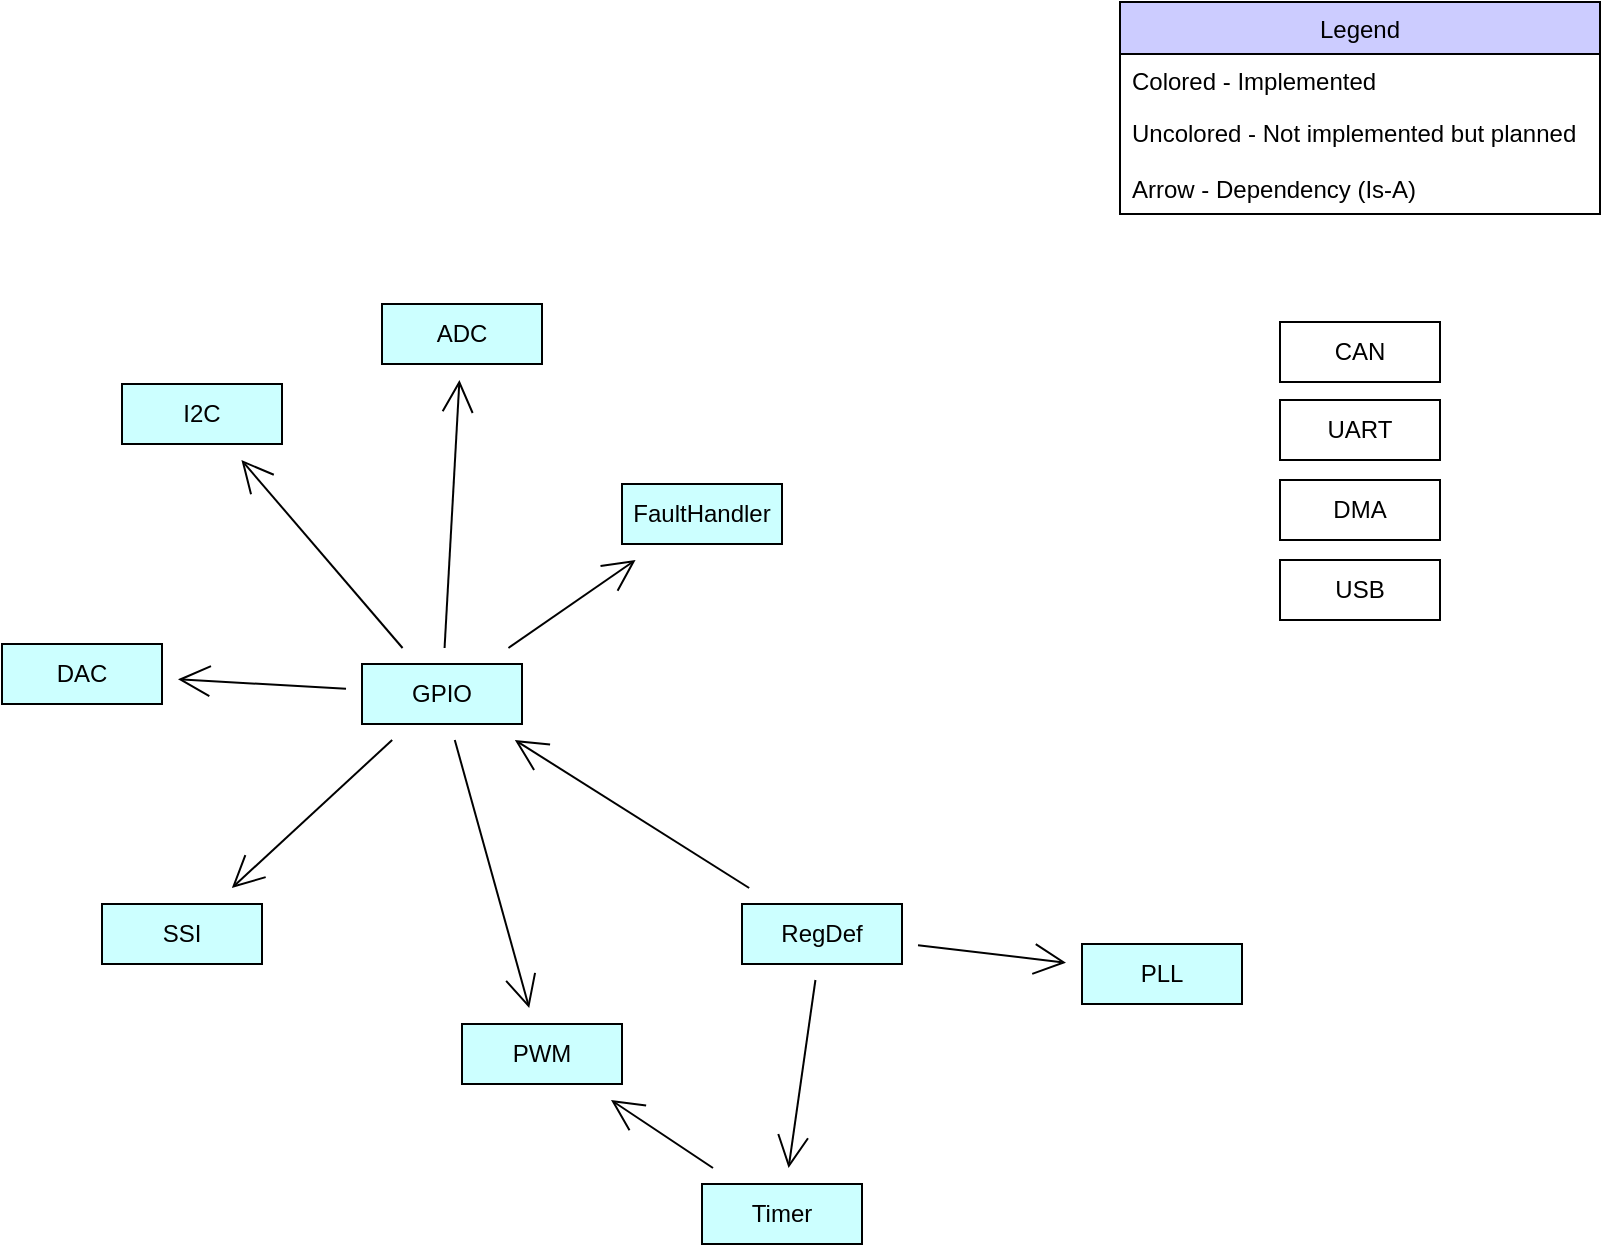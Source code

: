 <mxfile version="15.3.3" type="device"><diagram id="-y2y8tmFMxEP6RDZ8xfN" name="Page-1"><mxGraphModel dx="2065" dy="1087" grid="1" gridSize="10" guides="1" tooltips="1" connect="1" arrows="1" fold="1" page="1" pageScale="1" pageWidth="1100" pageHeight="850" math="0" shadow="0"><root><mxCell id="0"/><mxCell id="1" parent="0"/><mxCell id="HgvvTanYvEle2JIAMGem-272" value="Legend" style="swimlane;fontStyle=0;childLayout=stackLayout;horizontal=1;startSize=26;horizontalStack=0;resizeParent=1;resizeParentMax=0;resizeLast=0;collapsible=1;marginBottom=0;fillColor=#CCCCFF;" parent="1" vertex="1"><mxGeometry x="800" y="40" width="240" height="106" as="geometry"/></mxCell><mxCell id="HgvvTanYvEle2JIAMGem-273" value="Colored - Implemented" style="text;strokeColor=none;fillColor=none;align=left;verticalAlign=top;spacingLeft=4;spacingRight=4;overflow=hidden;rotatable=0;points=[[0,0.5],[1,0.5]];portConstraint=eastwest;" parent="HgvvTanYvEle2JIAMGem-272" vertex="1"><mxGeometry y="26" width="240" height="26" as="geometry"/></mxCell><mxCell id="HgvvTanYvEle2JIAMGem-274" value="Uncolored - Not implemented but planned" style="text;strokeColor=none;fillColor=none;align=left;verticalAlign=top;spacingLeft=4;spacingRight=4;overflow=hidden;rotatable=0;points=[[0,0.5],[1,0.5]];portConstraint=eastwest;" parent="HgvvTanYvEle2JIAMGem-272" vertex="1"><mxGeometry y="52" width="240" height="28" as="geometry"/></mxCell><mxCell id="HgvvTanYvEle2JIAMGem-279" value="Arrow - Dependency (Is-A)" style="text;strokeColor=none;fillColor=none;align=left;verticalAlign=top;spacingLeft=4;spacingRight=4;overflow=hidden;rotatable=0;points=[[0,0.5],[1,0.5]];portConstraint=eastwest;" parent="HgvvTanYvEle2JIAMGem-272" vertex="1"><mxGeometry y="80" width="240" height="26" as="geometry"/></mxCell><mxCell id="e23Isf9mB9XA5P11NPGo-58" value="GPIO" style="whiteSpace=wrap;html=1;hachureGap=4;pointerEvents=0;fillColor=#CCFFFF;" vertex="1" parent="1"><mxGeometry x="421" y="371" width="80" height="30" as="geometry"/></mxCell><mxCell id="e23Isf9mB9XA5P11NPGo-59" value="FaultHandler" style="whiteSpace=wrap;html=1;hachureGap=4;pointerEvents=0;fillColor=#CCFFFF;" vertex="1" parent="1"><mxGeometry x="551" y="281" width="80" height="30" as="geometry"/></mxCell><mxCell id="e23Isf9mB9XA5P11NPGo-60" value="" style="endArrow=open;startSize=14;endSize=14;sourcePerimeterSpacing=8;targetPerimeterSpacing=8;" edge="1" source="e23Isf9mB9XA5P11NPGo-58" target="e23Isf9mB9XA5P11NPGo-59" parent="1"><mxGeometry x="240" y="190" as="geometry"/></mxCell><mxCell id="e23Isf9mB9XA5P11NPGo-61" value="RegDef" style="whiteSpace=wrap;html=1;hachureGap=4;pointerEvents=0;fillColor=#CCFFFF;" vertex="1" parent="1"><mxGeometry x="611" y="491" width="80" height="30" as="geometry"/></mxCell><mxCell id="e23Isf9mB9XA5P11NPGo-62" value="Timer" style="whiteSpace=wrap;html=1;hachureGap=4;pointerEvents=0;fillColor=#CCFFFF;" vertex="1" parent="1"><mxGeometry x="591" y="631" width="80" height="30" as="geometry"/></mxCell><mxCell id="e23Isf9mB9XA5P11NPGo-63" value="" style="endArrow=open;startSize=14;endSize=14;sourcePerimeterSpacing=8;targetPerimeterSpacing=8;" edge="1" source="e23Isf9mB9XA5P11NPGo-61" target="e23Isf9mB9XA5P11NPGo-62" parent="1"><mxGeometry x="240" y="190" as="geometry"/></mxCell><mxCell id="e23Isf9mB9XA5P11NPGo-64" value="" style="endArrow=open;startSize=14;endSize=14;sourcePerimeterSpacing=8;targetPerimeterSpacing=8;" edge="1" source="e23Isf9mB9XA5P11NPGo-61" target="e23Isf9mB9XA5P11NPGo-58" parent="1"><mxGeometry x="240" y="190" as="geometry"/></mxCell><mxCell id="e23Isf9mB9XA5P11NPGo-65" value="PLL" style="whiteSpace=wrap;html=1;hachureGap=4;pointerEvents=0;fillColor=#CCFFFF;" vertex="1" parent="1"><mxGeometry x="781" y="511" width="80" height="30" as="geometry"/></mxCell><mxCell id="e23Isf9mB9XA5P11NPGo-66" value="" style="endArrow=open;startSize=14;endSize=14;sourcePerimeterSpacing=8;targetPerimeterSpacing=8;" edge="1" source="e23Isf9mB9XA5P11NPGo-61" target="e23Isf9mB9XA5P11NPGo-65" parent="1"><mxGeometry x="240" y="190" as="geometry"/></mxCell><mxCell id="e23Isf9mB9XA5P11NPGo-67" value="ADC" style="whiteSpace=wrap;html=1;hachureGap=4;pointerEvents=0;fillColor=#CCFFFF;" vertex="1" parent="1"><mxGeometry x="431" y="191" width="80" height="30" as="geometry"/></mxCell><mxCell id="e23Isf9mB9XA5P11NPGo-68" value="" style="endArrow=open;startSize=14;endSize=14;sourcePerimeterSpacing=8;targetPerimeterSpacing=8;" edge="1" source="e23Isf9mB9XA5P11NPGo-58" target="e23Isf9mB9XA5P11NPGo-67" parent="1"><mxGeometry x="240" y="190" as="geometry"/></mxCell><mxCell id="e23Isf9mB9XA5P11NPGo-69" value="DAC" style="whiteSpace=wrap;html=1;hachureGap=4;pointerEvents=0;fillColor=#CCFFFF;" vertex="1" parent="1"><mxGeometry x="241" y="361" width="80" height="30" as="geometry"/></mxCell><mxCell id="e23Isf9mB9XA5P11NPGo-70" value="" style="endArrow=open;startSize=14;endSize=14;sourcePerimeterSpacing=8;targetPerimeterSpacing=8;" edge="1" source="e23Isf9mB9XA5P11NPGo-58" target="e23Isf9mB9XA5P11NPGo-69" parent="1"><mxGeometry x="240" y="190" as="geometry"/></mxCell><mxCell id="e23Isf9mB9XA5P11NPGo-71" value="SSI" style="whiteSpace=wrap;html=1;hachureGap=4;pointerEvents=0;fillColor=#CCFFFF;" vertex="1" parent="1"><mxGeometry x="291" y="491" width="80" height="30" as="geometry"/></mxCell><mxCell id="e23Isf9mB9XA5P11NPGo-72" value="" style="endArrow=open;startSize=14;endSize=14;sourcePerimeterSpacing=8;targetPerimeterSpacing=8;" edge="1" source="e23Isf9mB9XA5P11NPGo-58" target="e23Isf9mB9XA5P11NPGo-71" parent="1"><mxGeometry x="240" y="190" as="geometry"/></mxCell><mxCell id="e23Isf9mB9XA5P11NPGo-73" value="PWM" style="whiteSpace=wrap;html=1;hachureGap=4;pointerEvents=0;fillColor=#CCFFFF;" vertex="1" parent="1"><mxGeometry x="471" y="551" width="80" height="30" as="geometry"/></mxCell><mxCell id="e23Isf9mB9XA5P11NPGo-74" value="" style="endArrow=open;startSize=14;endSize=14;sourcePerimeterSpacing=8;targetPerimeterSpacing=8;" edge="1" source="e23Isf9mB9XA5P11NPGo-58" target="e23Isf9mB9XA5P11NPGo-73" parent="1"><mxGeometry x="240" y="190" as="geometry"/></mxCell><mxCell id="e23Isf9mB9XA5P11NPGo-75" value="" style="endArrow=open;startSize=14;endSize=14;sourcePerimeterSpacing=8;targetPerimeterSpacing=8;" edge="1" source="e23Isf9mB9XA5P11NPGo-62" target="e23Isf9mB9XA5P11NPGo-73" parent="1"><mxGeometry x="240" y="190" as="geometry"/></mxCell><mxCell id="e23Isf9mB9XA5P11NPGo-76" value="I2C" style="whiteSpace=wrap;html=1;hachureGap=4;pointerEvents=0;fillColor=#CCFFFF;" vertex="1" parent="1"><mxGeometry x="301" y="231" width="80" height="30" as="geometry"/></mxCell><mxCell id="e23Isf9mB9XA5P11NPGo-77" value="" style="endArrow=open;startSize=14;endSize=14;sourcePerimeterSpacing=8;targetPerimeterSpacing=8;" edge="1" source="e23Isf9mB9XA5P11NPGo-58" target="e23Isf9mB9XA5P11NPGo-76" parent="1"><mxGeometry x="240" y="190" as="geometry"/></mxCell><mxCell id="e23Isf9mB9XA5P11NPGo-80" value="CAN" style="whiteSpace=wrap;html=1;hachureGap=4;pointerEvents=0;fillColor=none;" vertex="1" parent="1"><mxGeometry x="880" y="200" width="80" height="30" as="geometry"/></mxCell><mxCell id="e23Isf9mB9XA5P11NPGo-81" value="UART" style="whiteSpace=wrap;html=1;hachureGap=4;pointerEvents=0;fillColor=none;" vertex="1" parent="1"><mxGeometry x="880" y="239" width="80" height="30" as="geometry"/></mxCell><mxCell id="e23Isf9mB9XA5P11NPGo-82" value="DMA" style="whiteSpace=wrap;html=1;hachureGap=4;pointerEvents=0;fillColor=none;" vertex="1" parent="1"><mxGeometry x="880" y="279" width="80" height="30" as="geometry"/></mxCell><mxCell id="e23Isf9mB9XA5P11NPGo-83" value="USB" style="whiteSpace=wrap;html=1;hachureGap=4;pointerEvents=0;fillColor=none;" vertex="1" parent="1"><mxGeometry x="880" y="319" width="80" height="30" as="geometry"/></mxCell></root></mxGraphModel></diagram></mxfile>